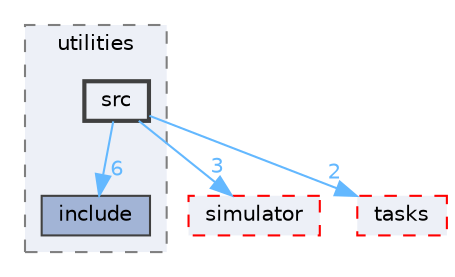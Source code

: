 digraph "src"
{
 // INTERACTIVE_SVG=YES
 // LATEX_PDF_SIZE
  bgcolor="transparent";
  edge [fontname=Helvetica,fontsize=10,labelfontname=Helvetica,labelfontsize=10];
  node [fontname=Helvetica,fontsize=10,shape=box,height=0.2,width=0.4];
  compound=true
  subgraph clusterdir_f18bcf57bbcb015d680a06f545708a64 {
    graph [ bgcolor="#edf0f7", pencolor="grey50", label="utilities", fontname=Helvetica,fontsize=10 style="filled,dashed", URL="dir_f18bcf57bbcb015d680a06f545708a64.html",tooltip=""]
  dir_88a5a0b8e1919e01f30c61886db07664 [label="include", fillcolor="#a2b4d6", color="grey25", style="filled", URL="dir_88a5a0b8e1919e01f30c61886db07664.html",tooltip=""];
  dir_dfabfc0245b81fb73a666abaede92658 [label="src", fillcolor="#edf0f7", color="grey25", style="filled,bold", URL="dir_dfabfc0245b81fb73a666abaede92658.html",tooltip=""];
  }
  dir_420f87287d5a5fc6f35b7971ed84ed3f [label="simulator", fillcolor="#edf0f7", color="red", style="filled,dashed", URL="dir_420f87287d5a5fc6f35b7971ed84ed3f.html",tooltip=""];
  dir_76dd8867a16d204aa2db31affc56d971 [label="tasks", fillcolor="#edf0f7", color="red", style="filled,dashed", URL="dir_76dd8867a16d204aa2db31affc56d971.html",tooltip=""];
  dir_dfabfc0245b81fb73a666abaede92658->dir_420f87287d5a5fc6f35b7971ed84ed3f [headlabel="3", labeldistance=1.5 headhref="dir_000024_000021.html" href="dir_000024_000021.html" color="steelblue1" fontcolor="steelblue1"];
  dir_dfabfc0245b81fb73a666abaede92658->dir_76dd8867a16d204aa2db31affc56d971 [headlabel="2", labeldistance=1.5 headhref="dir_000024_000029.html" href="dir_000024_000029.html" color="steelblue1" fontcolor="steelblue1"];
  dir_dfabfc0245b81fb73a666abaede92658->dir_88a5a0b8e1919e01f30c61886db07664 [headlabel="6", labeldistance=1.5 headhref="dir_000024_000011.html" href="dir_000024_000011.html" color="steelblue1" fontcolor="steelblue1"];
}

